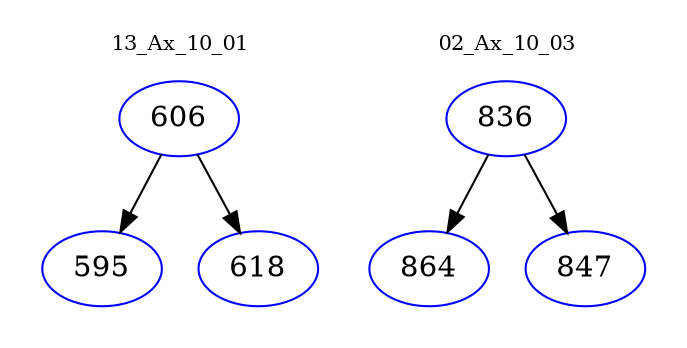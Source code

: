 digraph{
subgraph cluster_0 {
color = white
label = "13_Ax_10_01";
fontsize=10;
T0_606 [label="606", color="blue"]
T0_606 -> T0_595 [color="black"]
T0_595 [label="595", color="blue"]
T0_606 -> T0_618 [color="black"]
T0_618 [label="618", color="blue"]
}
subgraph cluster_1 {
color = white
label = "02_Ax_10_03";
fontsize=10;
T1_836 [label="836", color="blue"]
T1_836 -> T1_864 [color="black"]
T1_864 [label="864", color="blue"]
T1_836 -> T1_847 [color="black"]
T1_847 [label="847", color="blue"]
}
}
